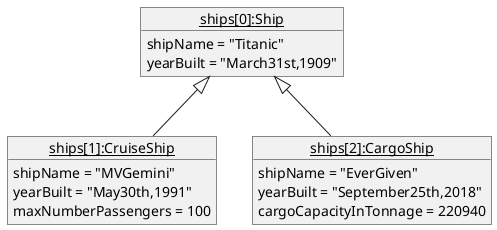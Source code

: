 @startuml

object "<u>ships[0]:Ship</u>" as ship0 {
    shipName = "Titanic"
    yearBuilt = "March31st,1909"
}

object "<u>ships[1]:CruiseShip</u>" as ship1 {
    shipName = "MVGemini"
    yearBuilt = "May30th,1991"
    maxNumberPassengers = 100
}

object "<u>ships[2]:CargoShip</u>" as ship2 {
    shipName = "EverGiven"
    yearBuilt = "September25th,2018"
    cargoCapacityInTonnage = 220940
}

ship0 <|-- ship1
ship0 <|-- ship2
@enduml
